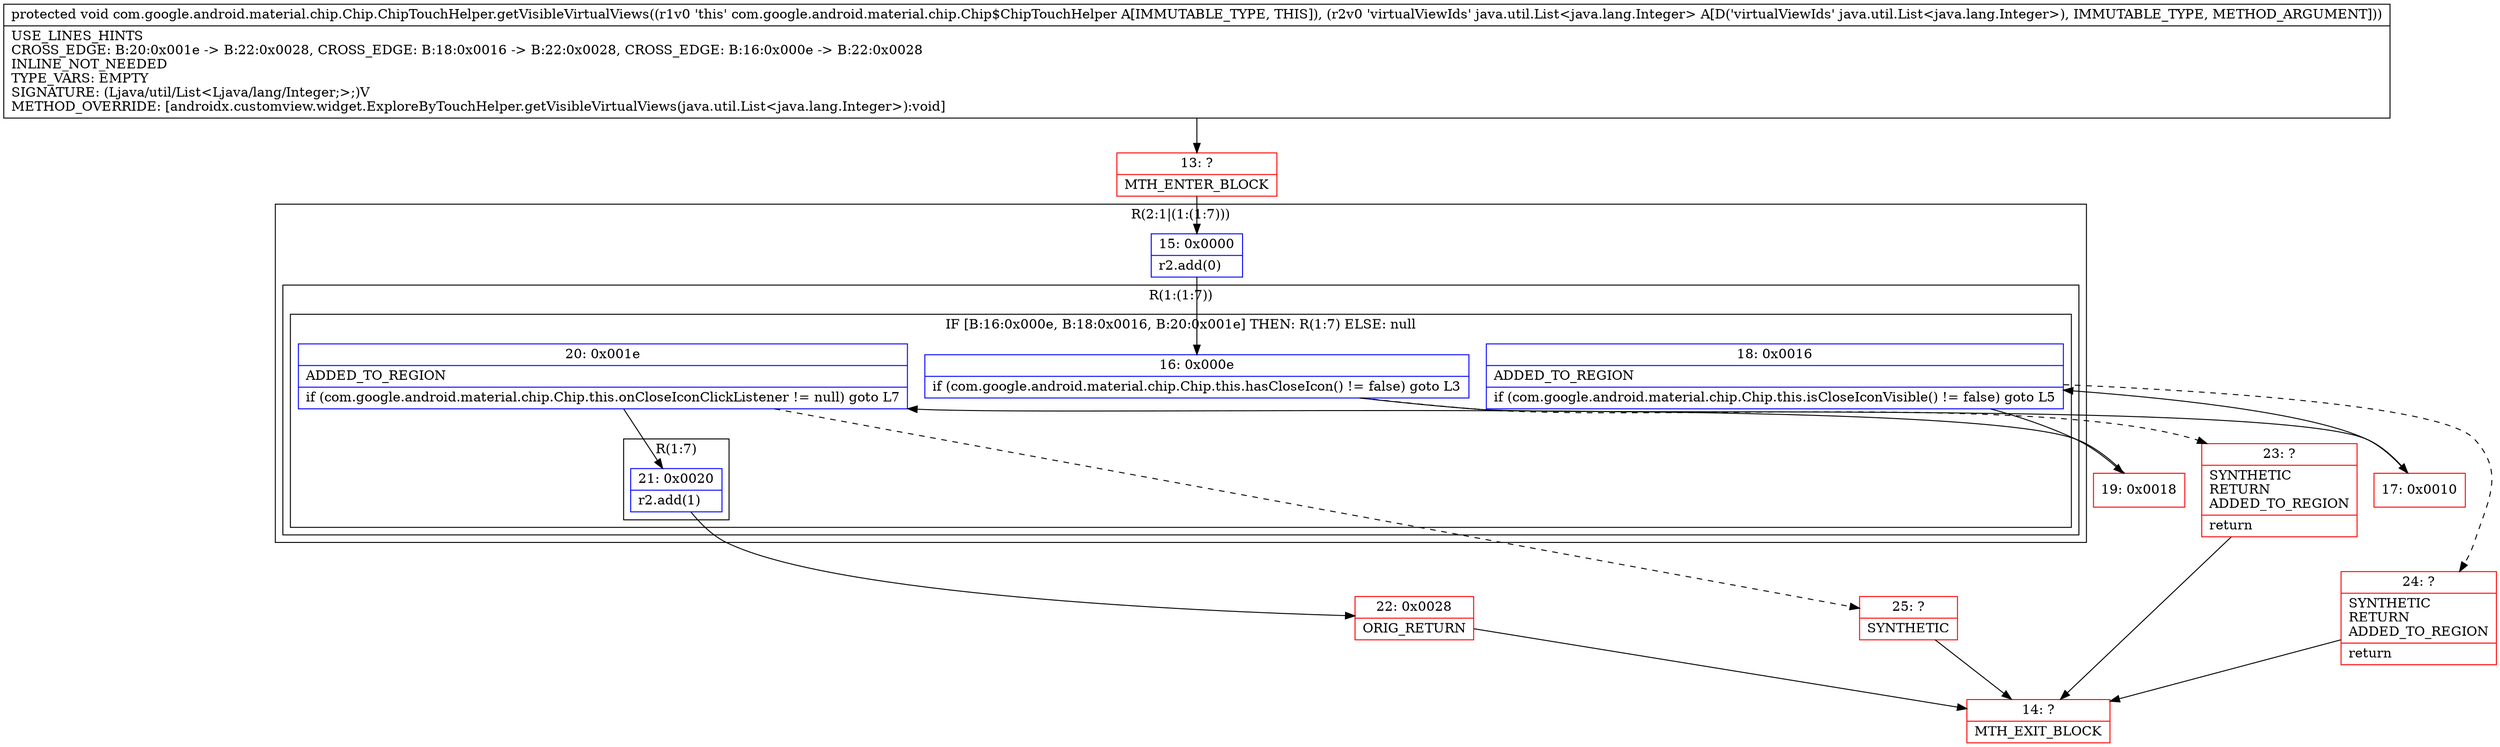 digraph "CFG forcom.google.android.material.chip.Chip.ChipTouchHelper.getVisibleVirtualViews(Ljava\/util\/List;)V" {
subgraph cluster_Region_1454740526 {
label = "R(2:1|(1:(1:7)))";
node [shape=record,color=blue];
Node_15 [shape=record,label="{15\:\ 0x0000|r2.add(0)\l}"];
subgraph cluster_Region_1430443890 {
label = "R(1:(1:7))";
node [shape=record,color=blue];
subgraph cluster_IfRegion_1105277229 {
label = "IF [B:16:0x000e, B:18:0x0016, B:20:0x001e] THEN: R(1:7) ELSE: null";
node [shape=record,color=blue];
Node_16 [shape=record,label="{16\:\ 0x000e|if (com.google.android.material.chip.Chip.this.hasCloseIcon() != false) goto L3\l}"];
Node_18 [shape=record,label="{18\:\ 0x0016|ADDED_TO_REGION\l|if (com.google.android.material.chip.Chip.this.isCloseIconVisible() != false) goto L5\l}"];
Node_20 [shape=record,label="{20\:\ 0x001e|ADDED_TO_REGION\l|if (com.google.android.material.chip.Chip.this.onCloseIconClickListener != null) goto L7\l}"];
subgraph cluster_Region_658685554 {
label = "R(1:7)";
node [shape=record,color=blue];
Node_21 [shape=record,label="{21\:\ 0x0020|r2.add(1)\l}"];
}
}
}
}
Node_13 [shape=record,color=red,label="{13\:\ ?|MTH_ENTER_BLOCK\l}"];
Node_17 [shape=record,color=red,label="{17\:\ 0x0010}"];
Node_19 [shape=record,color=red,label="{19\:\ 0x0018}"];
Node_22 [shape=record,color=red,label="{22\:\ 0x0028|ORIG_RETURN\l}"];
Node_14 [shape=record,color=red,label="{14\:\ ?|MTH_EXIT_BLOCK\l}"];
Node_25 [shape=record,color=red,label="{25\:\ ?|SYNTHETIC\l}"];
Node_24 [shape=record,color=red,label="{24\:\ ?|SYNTHETIC\lRETURN\lADDED_TO_REGION\l|return\l}"];
Node_23 [shape=record,color=red,label="{23\:\ ?|SYNTHETIC\lRETURN\lADDED_TO_REGION\l|return\l}"];
MethodNode[shape=record,label="{protected void com.google.android.material.chip.Chip.ChipTouchHelper.getVisibleVirtualViews((r1v0 'this' com.google.android.material.chip.Chip$ChipTouchHelper A[IMMUTABLE_TYPE, THIS]), (r2v0 'virtualViewIds' java.util.List\<java.lang.Integer\> A[D('virtualViewIds' java.util.List\<java.lang.Integer\>), IMMUTABLE_TYPE, METHOD_ARGUMENT]))  | USE_LINES_HINTS\lCROSS_EDGE: B:20:0x001e \-\> B:22:0x0028, CROSS_EDGE: B:18:0x0016 \-\> B:22:0x0028, CROSS_EDGE: B:16:0x000e \-\> B:22:0x0028\lINLINE_NOT_NEEDED\lTYPE_VARS: EMPTY\lSIGNATURE: (Ljava\/util\/List\<Ljava\/lang\/Integer;\>;)V\lMETHOD_OVERRIDE: [androidx.customview.widget.ExploreByTouchHelper.getVisibleVirtualViews(java.util.List\<java.lang.Integer\>):void]\l}"];
MethodNode -> Node_13;Node_15 -> Node_16;
Node_16 -> Node_17;
Node_16 -> Node_23[style=dashed];
Node_18 -> Node_19;
Node_18 -> Node_24[style=dashed];
Node_20 -> Node_21;
Node_20 -> Node_25[style=dashed];
Node_21 -> Node_22;
Node_13 -> Node_15;
Node_17 -> Node_18;
Node_19 -> Node_20;
Node_22 -> Node_14;
Node_25 -> Node_14;
Node_24 -> Node_14;
Node_23 -> Node_14;
}

